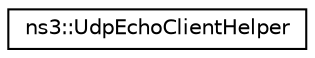 digraph "Graphical Class Hierarchy"
{
 // LATEX_PDF_SIZE
  edge [fontname="Helvetica",fontsize="10",labelfontname="Helvetica",labelfontsize="10"];
  node [fontname="Helvetica",fontsize="10",shape=record];
  rankdir="LR";
  Node0 [label="ns3::UdpEchoClientHelper",height=0.2,width=0.4,color="black", fillcolor="white", style="filled",URL="$classns3_1_1_udp_echo_client_helper.html",tooltip="Create an application which sends a UDP packet and waits for an echo of this packet."];
}
